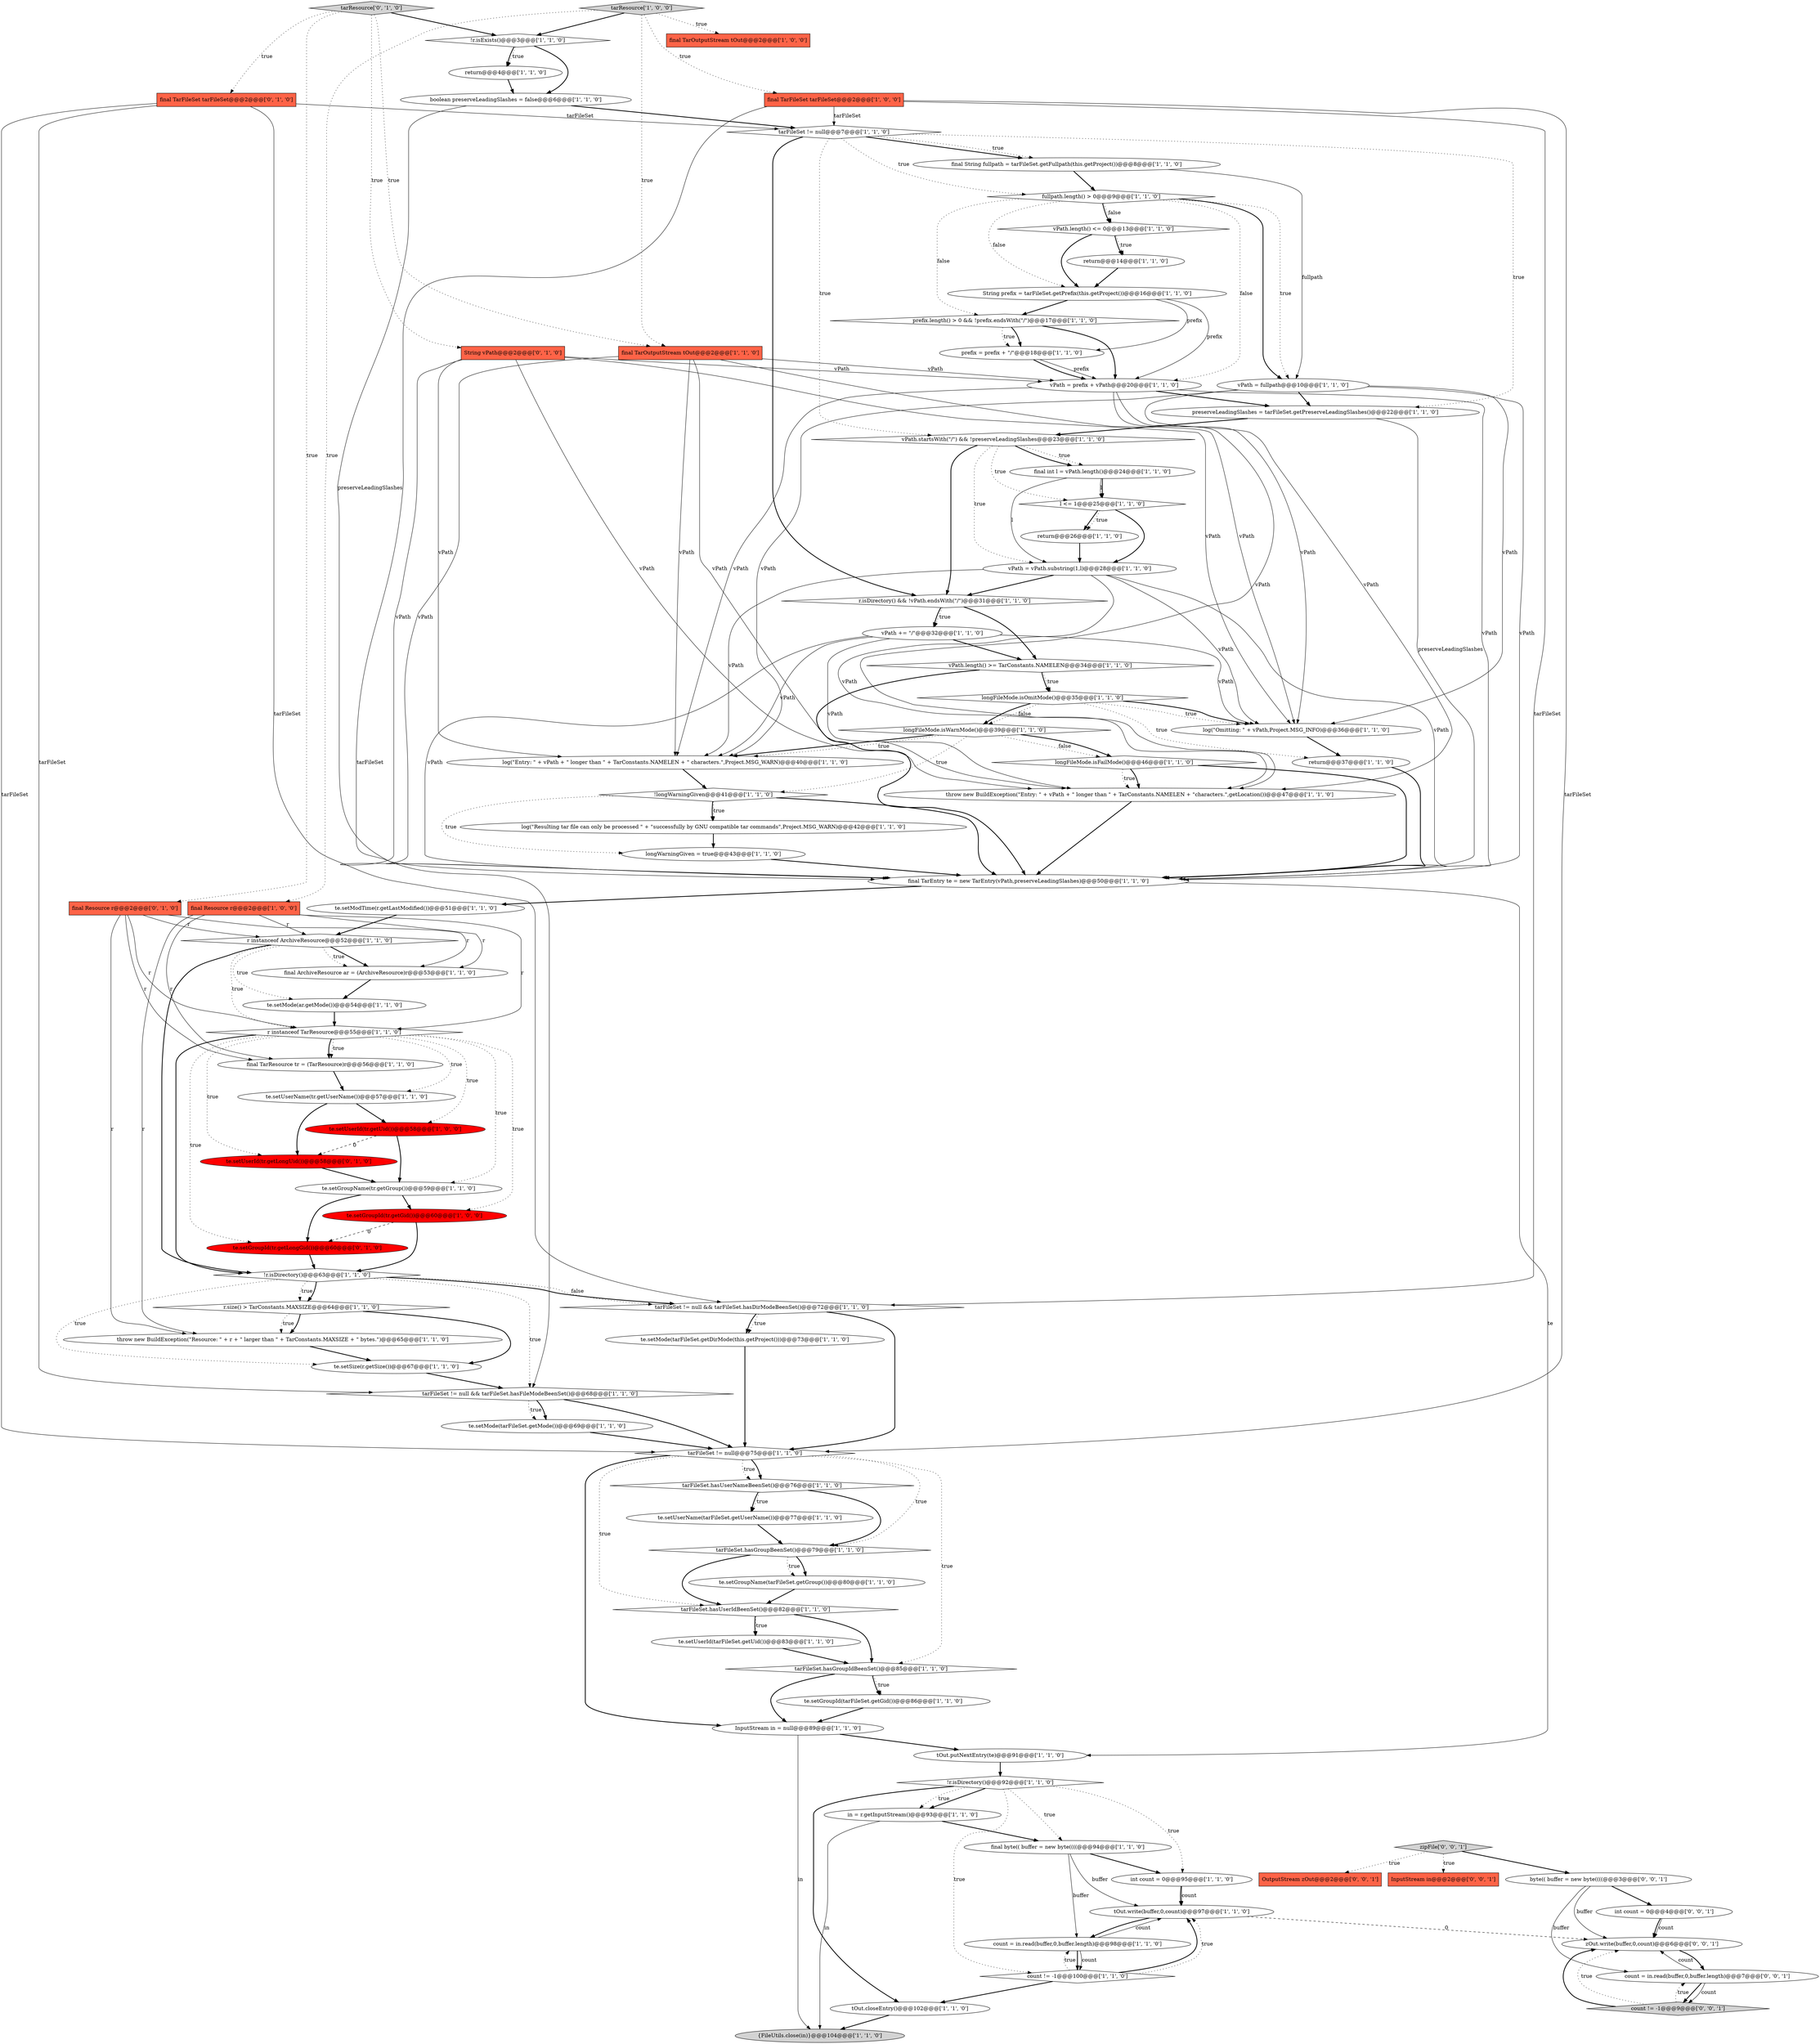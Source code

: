 digraph {
10 [style = filled, label = "tarFileSet != null@@@7@@@['1', '1', '0']", fillcolor = white, shape = diamond image = "AAA0AAABBB1BBB"];
20 [style = filled, label = "te.setUserId(tarFileSet.getUid())@@@83@@@['1', '1', '0']", fillcolor = white, shape = ellipse image = "AAA0AAABBB1BBB"];
68 [style = filled, label = "throw new BuildException(\"Entry: \" + vPath + \" longer than \" + TarConstants.NAMELEN + \"characters.\",getLocation())@@@47@@@['1', '1', '0']", fillcolor = white, shape = ellipse image = "AAA0AAABBB1BBB"];
11 [style = filled, label = "r instanceof ArchiveResource@@@52@@@['1', '1', '0']", fillcolor = white, shape = diamond image = "AAA0AAABBB1BBB"];
34 [style = filled, label = "te.setModTime(r.getLastModified())@@@51@@@['1', '1', '0']", fillcolor = white, shape = ellipse image = "AAA0AAABBB1BBB"];
0 [style = filled, label = "tarFileSet != null && tarFileSet.hasFileModeBeenSet()@@@68@@@['1', '1', '0']", fillcolor = white, shape = diamond image = "AAA0AAABBB1BBB"];
43 [style = filled, label = "vPath = vPath.substring(1,l)@@@28@@@['1', '1', '0']", fillcolor = white, shape = ellipse image = "AAA0AAABBB1BBB"];
30 [style = filled, label = "tOut.closeEntry()@@@102@@@['1', '1', '0']", fillcolor = white, shape = ellipse image = "AAA0AAABBB1BBB"];
67 [style = filled, label = "in = r.getInputStream()@@@93@@@['1', '1', '0']", fillcolor = white, shape = ellipse image = "AAA0AAABBB1BBB"];
82 [style = filled, label = "byte(( buffer = new byte((((@@@3@@@['0', '0', '1']", fillcolor = white, shape = ellipse image = "AAA0AAABBB3BBB"];
54 [style = filled, label = "final String fullpath = tarFileSet.getFullpath(this.getProject())@@@8@@@['1', '1', '0']", fillcolor = white, shape = ellipse image = "AAA0AAABBB1BBB"];
44 [style = filled, label = "tarFileSet.hasGroupIdBeenSet()@@@85@@@['1', '1', '0']", fillcolor = white, shape = diamond image = "AAA0AAABBB1BBB"];
61 [style = filled, label = "tarFileSet.hasUserNameBeenSet()@@@76@@@['1', '1', '0']", fillcolor = white, shape = diamond image = "AAA0AAABBB1BBB"];
80 [style = filled, label = "final TarFileSet tarFileSet@@@2@@@['0', '1', '0']", fillcolor = tomato, shape = box image = "AAA0AAABBB2BBB"];
4 [style = filled, label = "te.setUserId(tr.getUid())@@@58@@@['1', '0', '0']", fillcolor = red, shape = ellipse image = "AAA1AAABBB1BBB"];
33 [style = filled, label = "r.size() > TarConstants.MAXSIZE@@@64@@@['1', '1', '0']", fillcolor = white, shape = diamond image = "AAA0AAABBB1BBB"];
69 [style = filled, label = "te.setMode(ar.getMode())@@@54@@@['1', '1', '0']", fillcolor = white, shape = ellipse image = "AAA0AAABBB1BBB"];
65 [style = filled, label = "r instanceof TarResource@@@55@@@['1', '1', '0']", fillcolor = white, shape = diamond image = "AAA0AAABBB1BBB"];
88 [style = filled, label = "int count = 0@@@4@@@['0', '0', '1']", fillcolor = white, shape = ellipse image = "AAA0AAABBB3BBB"];
75 [style = filled, label = "tarResource['1', '0', '0']", fillcolor = lightgray, shape = diamond image = "AAA0AAABBB1BBB"];
15 [style = filled, label = "final TarEntry te = new TarEntry(vPath,preserveLeadingSlashes)@@@50@@@['1', '1', '0']", fillcolor = white, shape = ellipse image = "AAA0AAABBB1BBB"];
7 [style = filled, label = "vPath.length() >= TarConstants.NAMELEN@@@34@@@['1', '1', '0']", fillcolor = white, shape = diamond image = "AAA0AAABBB1BBB"];
22 [style = filled, label = "te.setGroupId(tarFileSet.getGid())@@@86@@@['1', '1', '0']", fillcolor = white, shape = ellipse image = "AAA0AAABBB1BBB"];
84 [style = filled, label = "zipFile['0', '0', '1']", fillcolor = lightgray, shape = diamond image = "AAA0AAABBB3BBB"];
14 [style = filled, label = "l <= 1@@@25@@@['1', '1', '0']", fillcolor = white, shape = diamond image = "AAA0AAABBB1BBB"];
57 [style = filled, label = "tarFileSet != null@@@75@@@['1', '1', '0']", fillcolor = white, shape = diamond image = "AAA0AAABBB1BBB"];
85 [style = filled, label = "OutputStream zOut@@@2@@@['0', '0', '1']", fillcolor = tomato, shape = box image = "AAA0AAABBB3BBB"];
40 [style = filled, label = "te.setGroupName(tarFileSet.getGroup())@@@80@@@['1', '1', '0']", fillcolor = white, shape = ellipse image = "AAA0AAABBB1BBB"];
77 [style = filled, label = "tarResource['0', '1', '0']", fillcolor = lightgray, shape = diamond image = "AAA0AAABBB2BBB"];
87 [style = filled, label = "InputStream in@@@2@@@['0', '0', '1']", fillcolor = tomato, shape = box image = "AAA0AAABBB3BBB"];
74 [style = filled, label = "vPath = fullpath@@@10@@@['1', '1', '0']", fillcolor = white, shape = ellipse image = "AAA0AAABBB1BBB"];
83 [style = filled, label = "count != -1@@@9@@@['0', '0', '1']", fillcolor = lightgray, shape = diamond image = "AAA0AAABBB3BBB"];
19 [style = filled, label = "return@@@14@@@['1', '1', '0']", fillcolor = white, shape = ellipse image = "AAA0AAABBB1BBB"];
60 [style = filled, label = "return@@@37@@@['1', '1', '0']", fillcolor = white, shape = ellipse image = "AAA0AAABBB1BBB"];
55 [style = filled, label = "te.setGroupId(tr.getGid())@@@60@@@['1', '0', '0']", fillcolor = red, shape = ellipse image = "AAA1AAABBB1BBB"];
70 [style = filled, label = "tarFileSet.hasGroupBeenSet()@@@79@@@['1', '1', '0']", fillcolor = white, shape = diamond image = "AAA0AAABBB1BBB"];
26 [style = filled, label = "vPath.length() <= 0@@@13@@@['1', '1', '0']", fillcolor = white, shape = diamond image = "AAA0AAABBB1BBB"];
49 [style = filled, label = "prefix.length() > 0 && !prefix.endsWith(\"/\")@@@17@@@['1', '1', '0']", fillcolor = white, shape = diamond image = "AAA0AAABBB1BBB"];
8 [style = filled, label = "te.setMode(tarFileSet.getDirMode(this.getProject()))@@@73@@@['1', '1', '0']", fillcolor = white, shape = ellipse image = "AAA0AAABBB1BBB"];
21 [style = filled, label = "!r.isExists()@@@3@@@['1', '1', '0']", fillcolor = white, shape = diamond image = "AAA0AAABBB1BBB"];
42 [style = filled, label = "final ArchiveResource ar = (ArchiveResource)r@@@53@@@['1', '1', '0']", fillcolor = white, shape = ellipse image = "AAA0AAABBB1BBB"];
76 [style = filled, label = "final Resource r@@@2@@@['0', '1', '0']", fillcolor = tomato, shape = box image = "AAA0AAABBB2BBB"];
71 [style = filled, label = "String prefix = tarFileSet.getPrefix(this.getProject())@@@16@@@['1', '1', '0']", fillcolor = white, shape = ellipse image = "AAA0AAABBB1BBB"];
1 [style = filled, label = "te.setGroupName(tr.getGroup())@@@59@@@['1', '1', '0']", fillcolor = white, shape = ellipse image = "AAA0AAABBB1BBB"];
12 [style = filled, label = "log(\"Resulting tar file can only be processed \" + \"successfully by GNU compatible tar commands\",Project.MSG_WARN)@@@42@@@['1', '1', '0']", fillcolor = white, shape = ellipse image = "AAA0AAABBB1BBB"];
18 [style = filled, label = "log(\"Omitting: \" + vPath,Project.MSG_INFO)@@@36@@@['1', '1', '0']", fillcolor = white, shape = ellipse image = "AAA0AAABBB1BBB"];
52 [style = filled, label = "longWarningGiven = true@@@43@@@['1', '1', '0']", fillcolor = white, shape = ellipse image = "AAA0AAABBB1BBB"];
62 [style = filled, label = "!r.isDirectory()@@@92@@@['1', '1', '0']", fillcolor = white, shape = diamond image = "AAA0AAABBB1BBB"];
25 [style = filled, label = "final TarFileSet tarFileSet@@@2@@@['1', '0', '0']", fillcolor = tomato, shape = box image = "AAA0AAABBB1BBB"];
3 [style = filled, label = "InputStream in = null@@@89@@@['1', '1', '0']", fillcolor = white, shape = ellipse image = "AAA0AAABBB1BBB"];
23 [style = filled, label = "te.setUserName(tr.getUserName())@@@57@@@['1', '1', '0']", fillcolor = white, shape = ellipse image = "AAA0AAABBB1BBB"];
89 [style = filled, label = "count = in.read(buffer,0,buffer.length)@@@7@@@['0', '0', '1']", fillcolor = white, shape = ellipse image = "AAA0AAABBB3BBB"];
28 [style = filled, label = "tOut.write(buffer,0,count)@@@97@@@['1', '1', '0']", fillcolor = white, shape = ellipse image = "AAA0AAABBB1BBB"];
46 [style = filled, label = "log(\"Entry: \" + vPath + \" longer than \" + TarConstants.NAMELEN + \" characters.\",Project.MSG_WARN)@@@40@@@['1', '1', '0']", fillcolor = white, shape = ellipse image = "AAA0AAABBB1BBB"];
50 [style = filled, label = "tarFileSet.hasUserIdBeenSet()@@@82@@@['1', '1', '0']", fillcolor = white, shape = diamond image = "AAA0AAABBB1BBB"];
41 [style = filled, label = "te.setSize(r.getSize())@@@67@@@['1', '1', '0']", fillcolor = white, shape = ellipse image = "AAA0AAABBB1BBB"];
24 [style = filled, label = "final TarOutputStream tOut@@@2@@@['1', '0', '0']", fillcolor = tomato, shape = box image = "AAA0AAABBB1BBB"];
86 [style = filled, label = "zOut.write(buffer,0,count)@@@6@@@['0', '0', '1']", fillcolor = white, shape = ellipse image = "AAA0AAABBB3BBB"];
39 [style = filled, label = "te.setUserName(tarFileSet.getUserName())@@@77@@@['1', '1', '0']", fillcolor = white, shape = ellipse image = "AAA0AAABBB1BBB"];
29 [style = filled, label = "final int l = vPath.length()@@@24@@@['1', '1', '0']", fillcolor = white, shape = ellipse image = "AAA0AAABBB1BBB"];
53 [style = filled, label = "!longWarningGiven@@@41@@@['1', '1', '0']", fillcolor = white, shape = diamond image = "AAA0AAABBB1BBB"];
78 [style = filled, label = "te.setUserId(tr.getLongUid())@@@58@@@['0', '1', '0']", fillcolor = red, shape = ellipse image = "AAA1AAABBB2BBB"];
6 [style = filled, label = "return@@@26@@@['1', '1', '0']", fillcolor = white, shape = ellipse image = "AAA0AAABBB1BBB"];
45 [style = filled, label = "final TarOutputStream tOut@@@2@@@['1', '1', '0']", fillcolor = tomato, shape = box image = "AAA0AAABBB1BBB"];
5 [style = filled, label = "final byte(( buffer = new byte((((@@@94@@@['1', '1', '0']", fillcolor = white, shape = ellipse image = "AAA0AAABBB1BBB"];
72 [style = filled, label = "{FileUtils.close(in)}@@@104@@@['1', '1', '0']", fillcolor = lightgray, shape = ellipse image = "AAA0AAABBB1BBB"];
9 [style = filled, label = "longFileMode.isWarnMode()@@@39@@@['1', '1', '0']", fillcolor = white, shape = diamond image = "AAA0AAABBB1BBB"];
27 [style = filled, label = "final TarResource tr = (TarResource)r@@@56@@@['1', '1', '0']", fillcolor = white, shape = ellipse image = "AAA0AAABBB1BBB"];
13 [style = filled, label = "final Resource r@@@2@@@['1', '0', '0']", fillcolor = tomato, shape = box image = "AAA0AAABBB1BBB"];
47 [style = filled, label = "tOut.putNextEntry(te)@@@91@@@['1', '1', '0']", fillcolor = white, shape = ellipse image = "AAA0AAABBB1BBB"];
66 [style = filled, label = "longFileMode.isFailMode()@@@46@@@['1', '1', '0']", fillcolor = white, shape = diamond image = "AAA0AAABBB1BBB"];
31 [style = filled, label = "int count = 0@@@95@@@['1', '1', '0']", fillcolor = white, shape = ellipse image = "AAA0AAABBB1BBB"];
58 [style = filled, label = "preserveLeadingSlashes = tarFileSet.getPreserveLeadingSlashes()@@@22@@@['1', '1', '0']", fillcolor = white, shape = ellipse image = "AAA0AAABBB1BBB"];
37 [style = filled, label = "count = in.read(buffer,0,buffer.length)@@@98@@@['1', '1', '0']", fillcolor = white, shape = ellipse image = "AAA0AAABBB1BBB"];
59 [style = filled, label = "vPath.startsWith(\"/\") && !preserveLeadingSlashes@@@23@@@['1', '1', '0']", fillcolor = white, shape = diamond image = "AAA0AAABBB1BBB"];
79 [style = filled, label = "te.setGroupId(tr.getLongGid())@@@60@@@['0', '1', '0']", fillcolor = red, shape = ellipse image = "AAA1AAABBB2BBB"];
17 [style = filled, label = "vPath = prefix + vPath@@@20@@@['1', '1', '0']", fillcolor = white, shape = ellipse image = "AAA0AAABBB1BBB"];
64 [style = filled, label = "te.setMode(tarFileSet.getMode())@@@69@@@['1', '1', '0']", fillcolor = white, shape = ellipse image = "AAA0AAABBB1BBB"];
81 [style = filled, label = "String vPath@@@2@@@['0', '1', '0']", fillcolor = tomato, shape = box image = "AAA0AAABBB2BBB"];
73 [style = filled, label = "boolean preserveLeadingSlashes = false@@@6@@@['1', '1', '0']", fillcolor = white, shape = ellipse image = "AAA0AAABBB1BBB"];
56 [style = filled, label = "prefix = prefix + \"/\"@@@18@@@['1', '1', '0']", fillcolor = white, shape = ellipse image = "AAA0AAABBB1BBB"];
16 [style = filled, label = "!r.isDirectory()@@@63@@@['1', '1', '0']", fillcolor = white, shape = diamond image = "AAA0AAABBB1BBB"];
32 [style = filled, label = "vPath += \"/\"@@@32@@@['1', '1', '0']", fillcolor = white, shape = ellipse image = "AAA0AAABBB1BBB"];
2 [style = filled, label = "return@@@4@@@['1', '1', '0']", fillcolor = white, shape = ellipse image = "AAA0AAABBB1BBB"];
38 [style = filled, label = "count != -1@@@100@@@['1', '1', '0']", fillcolor = white, shape = diamond image = "AAA0AAABBB1BBB"];
51 [style = filled, label = "longFileMode.isOmitMode()@@@35@@@['1', '1', '0']", fillcolor = white, shape = diamond image = "AAA0AAABBB1BBB"];
63 [style = filled, label = "throw new BuildException(\"Resource: \" + r + \" larger than \" + TarConstants.MAXSIZE + \" bytes.\")@@@65@@@['1', '1', '0']", fillcolor = white, shape = ellipse image = "AAA0AAABBB1BBB"];
36 [style = filled, label = "tarFileSet != null && tarFileSet.hasDirModeBeenSet()@@@72@@@['1', '1', '0']", fillcolor = white, shape = diamond image = "AAA0AAABBB1BBB"];
35 [style = filled, label = "r.isDirectory() && !vPath.endsWith(\"/\")@@@31@@@['1', '1', '0']", fillcolor = white, shape = diamond image = "AAA0AAABBB1BBB"];
48 [style = filled, label = "fullpath.length() > 0@@@9@@@['1', '1', '0']", fillcolor = white, shape = diamond image = "AAA0AAABBB1BBB"];
77->45 [style = dotted, label="true"];
36->8 [style = dotted, label="true"];
41->0 [style = bold, label=""];
88->86 [style = bold, label=""];
76->42 [style = solid, label="r"];
25->0 [style = solid, label="tarFileSet"];
81->68 [style = solid, label="vPath"];
45->68 [style = solid, label="vPath"];
66->68 [style = dotted, label="true"];
74->68 [style = solid, label="vPath"];
56->17 [style = solid, label="prefix"];
11->65 [style = dotted, label="true"];
6->43 [style = bold, label=""];
1->55 [style = bold, label=""];
7->51 [style = dotted, label="true"];
89->83 [style = bold, label=""];
48->17 [style = dotted, label="false"];
10->54 [style = bold, label=""];
50->44 [style = bold, label=""];
74->18 [style = solid, label="vPath"];
53->52 [style = dotted, label="true"];
71->17 [style = solid, label="prefix"];
89->86 [style = solid, label="count"];
61->39 [style = dotted, label="true"];
10->35 [style = bold, label=""];
26->19 [style = dotted, label="true"];
0->64 [style = dotted, label="true"];
62->38 [style = dotted, label="true"];
81->17 [style = solid, label="vPath"];
77->81 [style = dotted, label="true"];
19->71 [style = bold, label=""];
33->63 [style = bold, label=""];
29->14 [style = solid, label="l"];
21->2 [style = bold, label=""];
62->67 [style = bold, label=""];
78->1 [style = bold, label=""];
38->30 [style = bold, label=""];
75->21 [style = bold, label=""];
57->44 [style = dotted, label="true"];
51->9 [style = dotted, label="false"];
48->74 [style = dotted, label="true"];
65->16 [style = bold, label=""];
88->86 [style = solid, label="count"];
43->35 [style = bold, label=""];
37->38 [style = bold, label=""];
63->41 [style = bold, label=""];
73->10 [style = bold, label=""];
29->14 [style = bold, label=""];
84->85 [style = dotted, label="true"];
80->57 [style = solid, label="tarFileSet"];
71->49 [style = bold, label=""];
49->56 [style = bold, label=""];
58->59 [style = bold, label=""];
81->18 [style = solid, label="vPath"];
9->53 [style = dotted, label="true"];
31->28 [style = solid, label="count"];
16->41 [style = dotted, label="true"];
35->7 [style = bold, label=""];
21->73 [style = bold, label=""];
8->57 [style = bold, label=""];
77->21 [style = bold, label=""];
83->86 [style = bold, label=""];
11->16 [style = bold, label=""];
40->50 [style = bold, label=""];
37->28 [style = solid, label="count"];
28->37 [style = bold, label=""];
76->11 [style = solid, label="r"];
61->39 [style = bold, label=""];
57->70 [style = dotted, label="true"];
48->74 [style = bold, label=""];
15->34 [style = bold, label=""];
57->61 [style = bold, label=""];
38->28 [style = bold, label=""];
62->30 [style = bold, label=""];
9->66 [style = dotted, label="false"];
65->1 [style = dotted, label="true"];
44->3 [style = bold, label=""];
51->18 [style = dotted, label="true"];
77->76 [style = dotted, label="true"];
33->41 [style = bold, label=""];
66->15 [style = bold, label=""];
32->7 [style = bold, label=""];
67->72 [style = solid, label="in"];
5->28 [style = solid, label="buffer"];
81->46 [style = solid, label="vPath"];
1->79 [style = bold, label=""];
2->73 [style = bold, label=""];
3->72 [style = solid, label="in"];
5->37 [style = solid, label="buffer"];
80->36 [style = solid, label="tarFileSet"];
14->43 [style = bold, label=""];
16->33 [style = dotted, label="true"];
71->56 [style = solid, label="prefix"];
13->65 [style = solid, label="r"];
51->60 [style = dotted, label="true"];
11->69 [style = dotted, label="true"];
25->36 [style = solid, label="tarFileSet"];
81->15 [style = solid, label="vPath"];
48->26 [style = dotted, label="false"];
74->46 [style = solid, label="vPath"];
7->51 [style = bold, label=""];
65->27 [style = bold, label=""];
86->89 [style = bold, label=""];
83->89 [style = dotted, label="true"];
57->50 [style = dotted, label="true"];
38->28 [style = dotted, label="true"];
16->33 [style = bold, label=""];
62->67 [style = dotted, label="true"];
43->18 [style = solid, label="vPath"];
59->35 [style = bold, label=""];
77->80 [style = dotted, label="true"];
13->11 [style = solid, label="r"];
51->18 [style = bold, label=""];
74->15 [style = solid, label="vPath"];
49->17 [style = bold, label=""];
44->22 [style = bold, label=""];
82->89 [style = solid, label="buffer"];
83->86 [style = dotted, label="true"];
61->70 [style = bold, label=""];
70->40 [style = bold, label=""];
43->15 [style = solid, label="vPath"];
31->28 [style = bold, label=""];
13->63 [style = solid, label="r"];
28->86 [style = dashed, label="0"];
13->42 [style = solid, label="r"];
64->57 [style = bold, label=""];
70->40 [style = dotted, label="true"];
14->6 [style = bold, label=""];
36->57 [style = bold, label=""];
25->10 [style = solid, label="tarFileSet"];
58->15 [style = solid, label="preserveLeadingSlashes"];
82->88 [style = bold, label=""];
52->15 [style = bold, label=""];
38->37 [style = dotted, label="true"];
55->79 [style = dashed, label="0"];
70->50 [style = bold, label=""];
80->0 [style = solid, label="tarFileSet"];
59->14 [style = dotted, label="true"];
0->57 [style = bold, label=""];
16->36 [style = bold, label=""];
43->68 [style = solid, label="vPath"];
54->74 [style = solid, label="fullpath"];
9->66 [style = bold, label=""];
76->27 [style = solid, label="r"];
75->45 [style = dotted, label="true"];
51->9 [style = bold, label=""];
17->58 [style = bold, label=""];
4->78 [style = dashed, label="0"];
9->46 [style = bold, label=""];
18->60 [style = bold, label=""];
35->32 [style = bold, label=""];
21->2 [style = dotted, label="true"];
3->47 [style = bold, label=""];
89->83 [style = solid, label="count"];
32->68 [style = solid, label="vPath"];
26->19 [style = bold, label=""];
62->5 [style = dotted, label="true"];
53->12 [style = dotted, label="true"];
68->15 [style = bold, label=""];
25->57 [style = solid, label="tarFileSet"];
47->62 [style = bold, label=""];
59->29 [style = dotted, label="true"];
48->26 [style = bold, label=""];
48->49 [style = dotted, label="false"];
49->56 [style = dotted, label="true"];
57->61 [style = dotted, label="true"];
44->22 [style = dotted, label="true"];
65->27 [style = dotted, label="true"];
45->46 [style = solid, label="vPath"];
9->46 [style = dotted, label="true"];
26->71 [style = bold, label=""];
36->8 [style = bold, label=""];
7->15 [style = bold, label=""];
4->1 [style = bold, label=""];
16->36 [style = dotted, label="false"];
15->47 [style = solid, label="te"];
55->16 [style = bold, label=""];
65->79 [style = dotted, label="true"];
76->63 [style = solid, label="r"];
23->78 [style = bold, label=""];
65->4 [style = dotted, label="true"];
53->12 [style = bold, label=""];
74->58 [style = bold, label=""];
14->6 [style = dotted, label="true"];
69->65 [style = bold, label=""];
30->72 [style = bold, label=""];
50->20 [style = dotted, label="true"];
32->15 [style = solid, label="vPath"];
17->68 [style = solid, label="vPath"];
79->16 [style = bold, label=""];
37->38 [style = solid, label="count"];
17->18 [style = solid, label="vPath"];
45->15 [style = solid, label="vPath"];
46->53 [style = bold, label=""];
32->18 [style = solid, label="vPath"];
32->46 [style = solid, label="vPath"];
10->59 [style = dotted, label="true"];
84->87 [style = dotted, label="true"];
66->68 [style = bold, label=""];
76->65 [style = solid, label="r"];
82->86 [style = solid, label="buffer"];
54->48 [style = bold, label=""];
60->15 [style = bold, label=""];
23->4 [style = bold, label=""];
84->82 [style = bold, label=""];
17->15 [style = solid, label="vPath"];
11->42 [style = bold, label=""];
65->55 [style = dotted, label="true"];
75->25 [style = dotted, label="true"];
39->70 [style = bold, label=""];
65->23 [style = dotted, label="true"];
75->24 [style = dotted, label="true"];
65->78 [style = dotted, label="true"];
11->42 [style = dotted, label="true"];
34->11 [style = bold, label=""];
13->27 [style = solid, label="r"];
43->46 [style = solid, label="vPath"];
45->17 [style = solid, label="vPath"];
56->17 [style = bold, label=""];
20->44 [style = bold, label=""];
0->64 [style = bold, label=""];
22->3 [style = bold, label=""];
42->69 [style = bold, label=""];
33->63 [style = dotted, label="true"];
50->20 [style = bold, label=""];
59->29 [style = bold, label=""];
16->0 [style = dotted, label="true"];
5->31 [style = bold, label=""];
10->58 [style = dotted, label="true"];
59->43 [style = dotted, label="true"];
62->31 [style = dotted, label="true"];
67->5 [style = bold, label=""];
75->13 [style = dotted, label="true"];
17->46 [style = solid, label="vPath"];
10->54 [style = dotted, label="true"];
10->48 [style = dotted, label="true"];
53->15 [style = bold, label=""];
12->52 [style = bold, label=""];
27->23 [style = bold, label=""];
57->3 [style = bold, label=""];
80->10 [style = solid, label="tarFileSet"];
29->43 [style = solid, label="l"];
48->71 [style = dotted, label="false"];
73->15 [style = solid, label="preserveLeadingSlashes"];
45->18 [style = solid, label="vPath"];
35->32 [style = dotted, label="true"];
}
